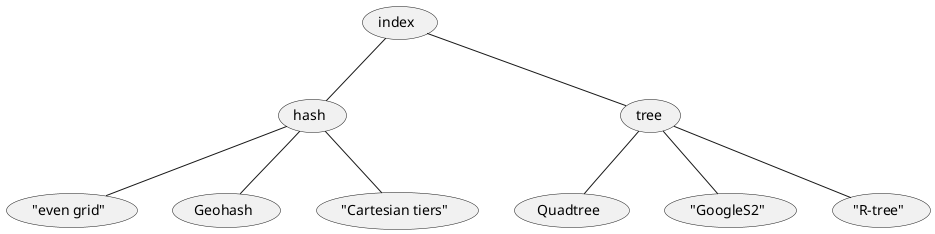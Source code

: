 @startuml
(index) -- (hash)
index -- (tree)
hash -- ("even grid")
hash -- (Geohash)
hash -- ("Cartesian tiers")
tree -- (Quadtree)
tree -- ("GoogleS2")
tree -- ("R-tree")
@enduml